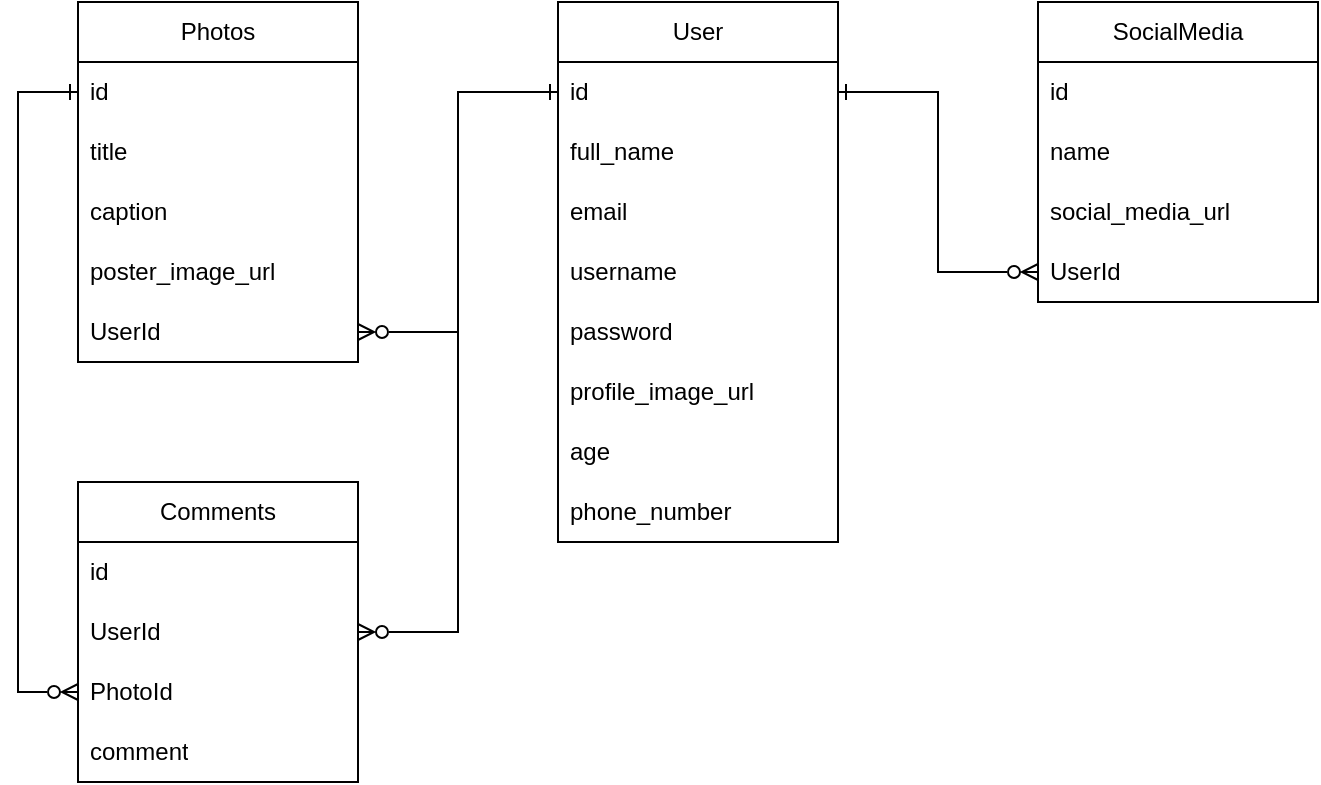 <mxfile version="24.4.0" type="device">
  <diagram name="Page-1" id="ivyigul_mtVF00urum3J">
    <mxGraphModel dx="794" dy="420" grid="1" gridSize="10" guides="1" tooltips="1" connect="1" arrows="1" fold="1" page="1" pageScale="1" pageWidth="827" pageHeight="1169" math="0" shadow="0">
      <root>
        <mxCell id="0" />
        <mxCell id="1" parent="0" />
        <mxCell id="PAfskxt7Fd-RTlVhnK3J-1" value="User" style="swimlane;fontStyle=0;childLayout=stackLayout;horizontal=1;startSize=30;horizontalStack=0;resizeParent=1;resizeParentMax=0;resizeLast=0;collapsible=1;marginBottom=0;whiteSpace=wrap;html=1;" parent="1" vertex="1">
          <mxGeometry x="301" y="40" width="140" height="270" as="geometry" />
        </mxCell>
        <mxCell id="PAfskxt7Fd-RTlVhnK3J-2" value="id" style="text;strokeColor=none;fillColor=none;align=left;verticalAlign=middle;spacingLeft=4;spacingRight=4;overflow=hidden;points=[[0,0.5],[1,0.5]];portConstraint=eastwest;rotatable=0;whiteSpace=wrap;html=1;" parent="PAfskxt7Fd-RTlVhnK3J-1" vertex="1">
          <mxGeometry y="30" width="140" height="30" as="geometry" />
        </mxCell>
        <mxCell id="PAfskxt7Fd-RTlVhnK3J-3" value="full_name" style="text;strokeColor=none;fillColor=none;align=left;verticalAlign=middle;spacingLeft=4;spacingRight=4;overflow=hidden;points=[[0,0.5],[1,0.5]];portConstraint=eastwest;rotatable=0;whiteSpace=wrap;html=1;" parent="PAfskxt7Fd-RTlVhnK3J-1" vertex="1">
          <mxGeometry y="60" width="140" height="30" as="geometry" />
        </mxCell>
        <mxCell id="PAfskxt7Fd-RTlVhnK3J-4" value="email" style="text;strokeColor=none;fillColor=none;align=left;verticalAlign=middle;spacingLeft=4;spacingRight=4;overflow=hidden;points=[[0,0.5],[1,0.5]];portConstraint=eastwest;rotatable=0;whiteSpace=wrap;html=1;" parent="PAfskxt7Fd-RTlVhnK3J-1" vertex="1">
          <mxGeometry y="90" width="140" height="30" as="geometry" />
        </mxCell>
        <mxCell id="PAfskxt7Fd-RTlVhnK3J-5" value="username" style="text;strokeColor=none;fillColor=none;align=left;verticalAlign=middle;spacingLeft=4;spacingRight=4;overflow=hidden;points=[[0,0.5],[1,0.5]];portConstraint=eastwest;rotatable=0;whiteSpace=wrap;html=1;" parent="PAfskxt7Fd-RTlVhnK3J-1" vertex="1">
          <mxGeometry y="120" width="140" height="30" as="geometry" />
        </mxCell>
        <mxCell id="PAfskxt7Fd-RTlVhnK3J-6" value="password" style="text;strokeColor=none;fillColor=none;align=left;verticalAlign=middle;spacingLeft=4;spacingRight=4;overflow=hidden;points=[[0,0.5],[1,0.5]];portConstraint=eastwest;rotatable=0;whiteSpace=wrap;html=1;" parent="PAfskxt7Fd-RTlVhnK3J-1" vertex="1">
          <mxGeometry y="150" width="140" height="30" as="geometry" />
        </mxCell>
        <mxCell id="PAfskxt7Fd-RTlVhnK3J-7" value="profile_image_url" style="text;strokeColor=none;fillColor=none;align=left;verticalAlign=middle;spacingLeft=4;spacingRight=4;overflow=hidden;points=[[0,0.5],[1,0.5]];portConstraint=eastwest;rotatable=0;whiteSpace=wrap;html=1;" parent="PAfskxt7Fd-RTlVhnK3J-1" vertex="1">
          <mxGeometry y="180" width="140" height="30" as="geometry" />
        </mxCell>
        <mxCell id="PAfskxt7Fd-RTlVhnK3J-8" value="age" style="text;strokeColor=none;fillColor=none;align=left;verticalAlign=middle;spacingLeft=4;spacingRight=4;overflow=hidden;points=[[0,0.5],[1,0.5]];portConstraint=eastwest;rotatable=0;whiteSpace=wrap;html=1;" parent="PAfskxt7Fd-RTlVhnK3J-1" vertex="1">
          <mxGeometry y="210" width="140" height="30" as="geometry" />
        </mxCell>
        <mxCell id="PAfskxt7Fd-RTlVhnK3J-9" value="phone_number" style="text;strokeColor=none;fillColor=none;align=left;verticalAlign=middle;spacingLeft=4;spacingRight=4;overflow=hidden;points=[[0,0.5],[1,0.5]];portConstraint=eastwest;rotatable=0;whiteSpace=wrap;html=1;" parent="PAfskxt7Fd-RTlVhnK3J-1" vertex="1">
          <mxGeometry y="240" width="140" height="30" as="geometry" />
        </mxCell>
        <mxCell id="PAfskxt7Fd-RTlVhnK3J-10" value="Photos" style="swimlane;fontStyle=0;childLayout=stackLayout;horizontal=1;startSize=30;horizontalStack=0;resizeParent=1;resizeParentMax=0;resizeLast=0;collapsible=1;marginBottom=0;whiteSpace=wrap;html=1;" parent="1" vertex="1">
          <mxGeometry x="61" y="40" width="140" height="180" as="geometry" />
        </mxCell>
        <mxCell id="PAfskxt7Fd-RTlVhnK3J-11" value="id" style="text;strokeColor=none;fillColor=none;align=left;verticalAlign=middle;spacingLeft=4;spacingRight=4;overflow=hidden;points=[[0,0.5],[1,0.5]];portConstraint=eastwest;rotatable=0;whiteSpace=wrap;html=1;" parent="PAfskxt7Fd-RTlVhnK3J-10" vertex="1">
          <mxGeometry y="30" width="140" height="30" as="geometry" />
        </mxCell>
        <mxCell id="PAfskxt7Fd-RTlVhnK3J-12" value="title" style="text;strokeColor=none;fillColor=none;align=left;verticalAlign=middle;spacingLeft=4;spacingRight=4;overflow=hidden;points=[[0,0.5],[1,0.5]];portConstraint=eastwest;rotatable=0;whiteSpace=wrap;html=1;" parent="PAfskxt7Fd-RTlVhnK3J-10" vertex="1">
          <mxGeometry y="60" width="140" height="30" as="geometry" />
        </mxCell>
        <mxCell id="PAfskxt7Fd-RTlVhnK3J-13" value="caption" style="text;strokeColor=none;fillColor=none;align=left;verticalAlign=middle;spacingLeft=4;spacingRight=4;overflow=hidden;points=[[0,0.5],[1,0.5]];portConstraint=eastwest;rotatable=0;whiteSpace=wrap;html=1;" parent="PAfskxt7Fd-RTlVhnK3J-10" vertex="1">
          <mxGeometry y="90" width="140" height="30" as="geometry" />
        </mxCell>
        <mxCell id="PAfskxt7Fd-RTlVhnK3J-14" value="poster_image_url" style="text;strokeColor=none;fillColor=none;align=left;verticalAlign=middle;spacingLeft=4;spacingRight=4;overflow=hidden;points=[[0,0.5],[1,0.5]];portConstraint=eastwest;rotatable=0;whiteSpace=wrap;html=1;" parent="PAfskxt7Fd-RTlVhnK3J-10" vertex="1">
          <mxGeometry y="120" width="140" height="30" as="geometry" />
        </mxCell>
        <mxCell id="PAfskxt7Fd-RTlVhnK3J-15" value="UserId" style="text;strokeColor=none;fillColor=none;align=left;verticalAlign=middle;spacingLeft=4;spacingRight=4;overflow=hidden;points=[[0,0.5],[1,0.5]];portConstraint=eastwest;rotatable=0;whiteSpace=wrap;html=1;" parent="PAfskxt7Fd-RTlVhnK3J-10" vertex="1">
          <mxGeometry y="150" width="140" height="30" as="geometry" />
        </mxCell>
        <mxCell id="PAfskxt7Fd-RTlVhnK3J-17" value="Comments" style="swimlane;fontStyle=0;childLayout=stackLayout;horizontal=1;startSize=30;horizontalStack=0;resizeParent=1;resizeParentMax=0;resizeLast=0;collapsible=1;marginBottom=0;whiteSpace=wrap;html=1;" parent="1" vertex="1">
          <mxGeometry x="61" y="280" width="140" height="150" as="geometry" />
        </mxCell>
        <mxCell id="PAfskxt7Fd-RTlVhnK3J-18" value="id" style="text;strokeColor=none;fillColor=none;align=left;verticalAlign=middle;spacingLeft=4;spacingRight=4;overflow=hidden;points=[[0,0.5],[1,0.5]];portConstraint=eastwest;rotatable=0;whiteSpace=wrap;html=1;" parent="PAfskxt7Fd-RTlVhnK3J-17" vertex="1">
          <mxGeometry y="30" width="140" height="30" as="geometry" />
        </mxCell>
        <mxCell id="PAfskxt7Fd-RTlVhnK3J-19" value="UserId" style="text;strokeColor=none;fillColor=none;align=left;verticalAlign=middle;spacingLeft=4;spacingRight=4;overflow=hidden;points=[[0,0.5],[1,0.5]];portConstraint=eastwest;rotatable=0;whiteSpace=wrap;html=1;" parent="PAfskxt7Fd-RTlVhnK3J-17" vertex="1">
          <mxGeometry y="60" width="140" height="30" as="geometry" />
        </mxCell>
        <mxCell id="PAfskxt7Fd-RTlVhnK3J-20" value="PhotoId" style="text;strokeColor=none;fillColor=none;align=left;verticalAlign=middle;spacingLeft=4;spacingRight=4;overflow=hidden;points=[[0,0.5],[1,0.5]];portConstraint=eastwest;rotatable=0;whiteSpace=wrap;html=1;" parent="PAfskxt7Fd-RTlVhnK3J-17" vertex="1">
          <mxGeometry y="90" width="140" height="30" as="geometry" />
        </mxCell>
        <mxCell id="PAfskxt7Fd-RTlVhnK3J-21" value="comment" style="text;strokeColor=none;fillColor=none;align=left;verticalAlign=middle;spacingLeft=4;spacingRight=4;overflow=hidden;points=[[0,0.5],[1,0.5]];portConstraint=eastwest;rotatable=0;whiteSpace=wrap;html=1;" parent="PAfskxt7Fd-RTlVhnK3J-17" vertex="1">
          <mxGeometry y="120" width="140" height="30" as="geometry" />
        </mxCell>
        <mxCell id="PAfskxt7Fd-RTlVhnK3J-22" value="SocialMedia" style="swimlane;fontStyle=0;childLayout=stackLayout;horizontal=1;startSize=30;horizontalStack=0;resizeParent=1;resizeParentMax=0;resizeLast=0;collapsible=1;marginBottom=0;whiteSpace=wrap;html=1;" parent="1" vertex="1">
          <mxGeometry x="541" y="40" width="140" height="150" as="geometry" />
        </mxCell>
        <mxCell id="PAfskxt7Fd-RTlVhnK3J-23" value="id" style="text;strokeColor=none;fillColor=none;align=left;verticalAlign=middle;spacingLeft=4;spacingRight=4;overflow=hidden;points=[[0,0.5],[1,0.5]];portConstraint=eastwest;rotatable=0;whiteSpace=wrap;html=1;" parent="PAfskxt7Fd-RTlVhnK3J-22" vertex="1">
          <mxGeometry y="30" width="140" height="30" as="geometry" />
        </mxCell>
        <mxCell id="PAfskxt7Fd-RTlVhnK3J-24" value="name" style="text;strokeColor=none;fillColor=none;align=left;verticalAlign=middle;spacingLeft=4;spacingRight=4;overflow=hidden;points=[[0,0.5],[1,0.5]];portConstraint=eastwest;rotatable=0;whiteSpace=wrap;html=1;" parent="PAfskxt7Fd-RTlVhnK3J-22" vertex="1">
          <mxGeometry y="60" width="140" height="30" as="geometry" />
        </mxCell>
        <mxCell id="PAfskxt7Fd-RTlVhnK3J-25" value="social_media_url" style="text;strokeColor=none;fillColor=none;align=left;verticalAlign=middle;spacingLeft=4;spacingRight=4;overflow=hidden;points=[[0,0.5],[1,0.5]];portConstraint=eastwest;rotatable=0;whiteSpace=wrap;html=1;" parent="PAfskxt7Fd-RTlVhnK3J-22" vertex="1">
          <mxGeometry y="90" width="140" height="30" as="geometry" />
        </mxCell>
        <mxCell id="PAfskxt7Fd-RTlVhnK3J-26" value="UserId" style="text;strokeColor=none;fillColor=none;align=left;verticalAlign=middle;spacingLeft=4;spacingRight=4;overflow=hidden;points=[[0,0.5],[1,0.5]];portConstraint=eastwest;rotatable=0;whiteSpace=wrap;html=1;" parent="PAfskxt7Fd-RTlVhnK3J-22" vertex="1">
          <mxGeometry y="120" width="140" height="30" as="geometry" />
        </mxCell>
        <mxCell id="PAfskxt7Fd-RTlVhnK3J-27" style="edgeStyle=orthogonalEdgeStyle;rounded=0;orthogonalLoop=1;jettySize=auto;html=1;entryX=1;entryY=0.5;entryDx=0;entryDy=0;startArrow=ERone;startFill=0;endArrow=ERzeroToMany;endFill=0;" parent="1" source="PAfskxt7Fd-RTlVhnK3J-2" target="PAfskxt7Fd-RTlVhnK3J-15" edge="1">
          <mxGeometry relative="1" as="geometry" />
        </mxCell>
        <mxCell id="PAfskxt7Fd-RTlVhnK3J-28" style="edgeStyle=orthogonalEdgeStyle;rounded=0;orthogonalLoop=1;jettySize=auto;html=1;entryX=1;entryY=0.5;entryDx=0;entryDy=0;startArrow=ERone;startFill=0;endArrow=ERzeroToMany;endFill=0;" parent="1" source="PAfskxt7Fd-RTlVhnK3J-2" target="PAfskxt7Fd-RTlVhnK3J-19" edge="1">
          <mxGeometry relative="1" as="geometry" />
        </mxCell>
        <mxCell id="PAfskxt7Fd-RTlVhnK3J-29" style="edgeStyle=orthogonalEdgeStyle;rounded=0;orthogonalLoop=1;jettySize=auto;html=1;startArrow=ERone;startFill=0;endArrow=ERzeroToMany;endFill=0;" parent="1" source="PAfskxt7Fd-RTlVhnK3J-2" target="PAfskxt7Fd-RTlVhnK3J-26" edge="1">
          <mxGeometry relative="1" as="geometry" />
        </mxCell>
        <mxCell id="PAfskxt7Fd-RTlVhnK3J-30" style="edgeStyle=orthogonalEdgeStyle;rounded=0;orthogonalLoop=1;jettySize=auto;html=1;entryX=0;entryY=0.5;entryDx=0;entryDy=0;startArrow=ERone;startFill=0;endArrow=ERzeroToMany;endFill=0;" parent="1" source="PAfskxt7Fd-RTlVhnK3J-11" target="PAfskxt7Fd-RTlVhnK3J-20" edge="1">
          <mxGeometry relative="1" as="geometry">
            <Array as="points">
              <mxPoint x="31" y="85" />
              <mxPoint x="31" y="385" />
            </Array>
          </mxGeometry>
        </mxCell>
      </root>
    </mxGraphModel>
  </diagram>
</mxfile>
